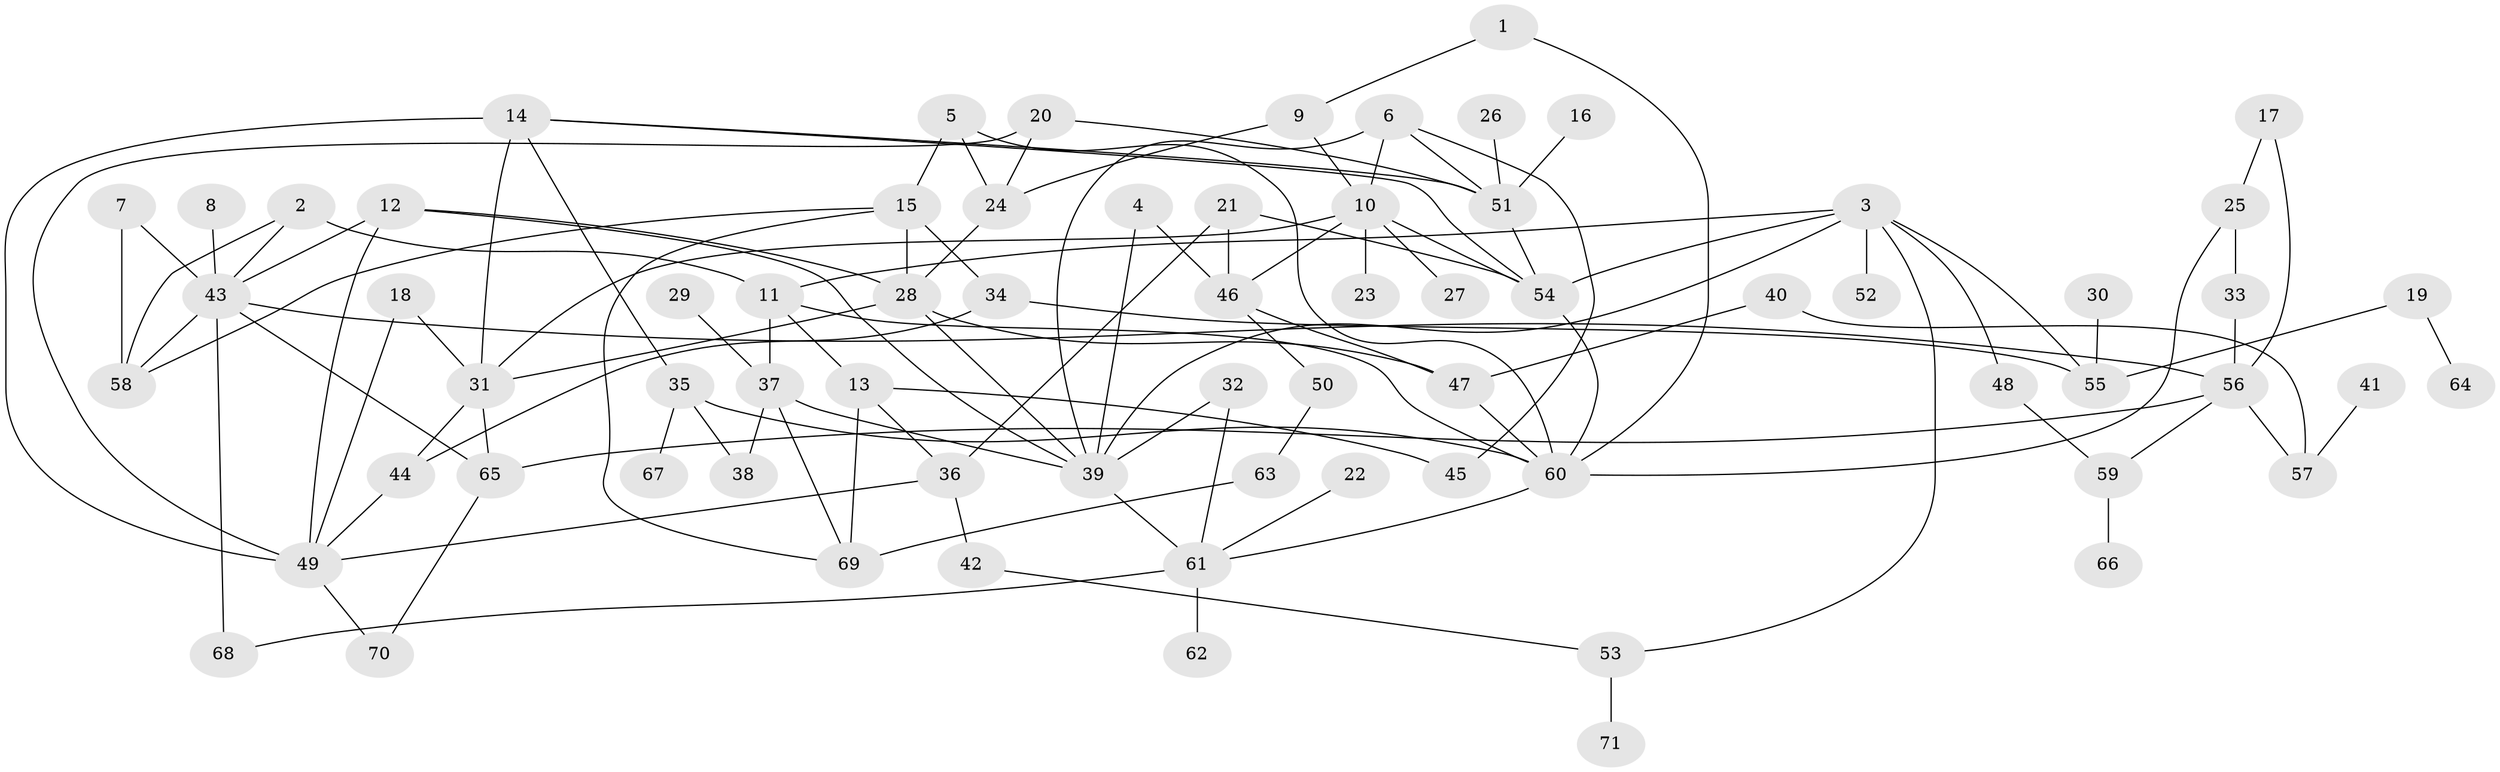 // original degree distribution, {4: 0.14084507042253522, 5: 0.04225352112676056, 9: 0.007042253521126761, 7: 0.02112676056338028, 6: 0.02112676056338028, 2: 0.2887323943661972, 3: 0.24647887323943662, 1: 0.2323943661971831}
// Generated by graph-tools (version 1.1) at 2025/25/03/09/25 03:25:28]
// undirected, 71 vertices, 116 edges
graph export_dot {
graph [start="1"]
  node [color=gray90,style=filled];
  1;
  2;
  3;
  4;
  5;
  6;
  7;
  8;
  9;
  10;
  11;
  12;
  13;
  14;
  15;
  16;
  17;
  18;
  19;
  20;
  21;
  22;
  23;
  24;
  25;
  26;
  27;
  28;
  29;
  30;
  31;
  32;
  33;
  34;
  35;
  36;
  37;
  38;
  39;
  40;
  41;
  42;
  43;
  44;
  45;
  46;
  47;
  48;
  49;
  50;
  51;
  52;
  53;
  54;
  55;
  56;
  57;
  58;
  59;
  60;
  61;
  62;
  63;
  64;
  65;
  66;
  67;
  68;
  69;
  70;
  71;
  1 -- 9 [weight=1.0];
  1 -- 60 [weight=1.0];
  2 -- 11 [weight=1.0];
  2 -- 43 [weight=1.0];
  2 -- 58 [weight=1.0];
  3 -- 11 [weight=1.0];
  3 -- 39 [weight=1.0];
  3 -- 48 [weight=1.0];
  3 -- 52 [weight=1.0];
  3 -- 53 [weight=1.0];
  3 -- 54 [weight=1.0];
  3 -- 55 [weight=1.0];
  4 -- 39 [weight=1.0];
  4 -- 46 [weight=1.0];
  5 -- 15 [weight=1.0];
  5 -- 24 [weight=1.0];
  5 -- 60 [weight=1.0];
  6 -- 10 [weight=2.0];
  6 -- 39 [weight=1.0];
  6 -- 45 [weight=1.0];
  6 -- 51 [weight=1.0];
  7 -- 43 [weight=1.0];
  7 -- 58 [weight=1.0];
  8 -- 43 [weight=1.0];
  9 -- 10 [weight=1.0];
  9 -- 24 [weight=1.0];
  10 -- 23 [weight=1.0];
  10 -- 27 [weight=1.0];
  10 -- 31 [weight=1.0];
  10 -- 46 [weight=1.0];
  10 -- 54 [weight=1.0];
  11 -- 13 [weight=1.0];
  11 -- 37 [weight=1.0];
  11 -- 60 [weight=1.0];
  12 -- 28 [weight=1.0];
  12 -- 39 [weight=1.0];
  12 -- 43 [weight=1.0];
  12 -- 49 [weight=2.0];
  13 -- 36 [weight=1.0];
  13 -- 45 [weight=1.0];
  13 -- 69 [weight=1.0];
  14 -- 31 [weight=1.0];
  14 -- 35 [weight=1.0];
  14 -- 49 [weight=1.0];
  14 -- 51 [weight=1.0];
  14 -- 54 [weight=1.0];
  15 -- 28 [weight=1.0];
  15 -- 34 [weight=1.0];
  15 -- 58 [weight=1.0];
  15 -- 69 [weight=1.0];
  16 -- 51 [weight=1.0];
  17 -- 25 [weight=1.0];
  17 -- 56 [weight=1.0];
  18 -- 31 [weight=1.0];
  18 -- 49 [weight=1.0];
  19 -- 55 [weight=1.0];
  19 -- 64 [weight=1.0];
  20 -- 24 [weight=1.0];
  20 -- 49 [weight=1.0];
  20 -- 51 [weight=1.0];
  21 -- 36 [weight=1.0];
  21 -- 46 [weight=1.0];
  21 -- 54 [weight=1.0];
  22 -- 61 [weight=1.0];
  24 -- 28 [weight=1.0];
  25 -- 33 [weight=1.0];
  25 -- 60 [weight=1.0];
  26 -- 51 [weight=1.0];
  28 -- 31 [weight=1.0];
  28 -- 39 [weight=1.0];
  28 -- 47 [weight=1.0];
  29 -- 37 [weight=1.0];
  30 -- 55 [weight=1.0];
  31 -- 44 [weight=1.0];
  31 -- 65 [weight=1.0];
  32 -- 39 [weight=1.0];
  32 -- 61 [weight=1.0];
  33 -- 56 [weight=1.0];
  34 -- 44 [weight=1.0];
  34 -- 55 [weight=1.0];
  35 -- 38 [weight=1.0];
  35 -- 60 [weight=1.0];
  35 -- 67 [weight=1.0];
  36 -- 42 [weight=1.0];
  36 -- 49 [weight=1.0];
  37 -- 38 [weight=1.0];
  37 -- 39 [weight=1.0];
  37 -- 69 [weight=1.0];
  39 -- 61 [weight=1.0];
  40 -- 47 [weight=1.0];
  40 -- 57 [weight=1.0];
  41 -- 57 [weight=1.0];
  42 -- 53 [weight=1.0];
  43 -- 56 [weight=1.0];
  43 -- 58 [weight=1.0];
  43 -- 65 [weight=1.0];
  43 -- 68 [weight=1.0];
  44 -- 49 [weight=1.0];
  46 -- 47 [weight=1.0];
  46 -- 50 [weight=1.0];
  47 -- 60 [weight=1.0];
  48 -- 59 [weight=1.0];
  49 -- 70 [weight=1.0];
  50 -- 63 [weight=1.0];
  51 -- 54 [weight=1.0];
  53 -- 71 [weight=1.0];
  54 -- 60 [weight=1.0];
  56 -- 57 [weight=1.0];
  56 -- 59 [weight=1.0];
  56 -- 65 [weight=1.0];
  59 -- 66 [weight=1.0];
  60 -- 61 [weight=1.0];
  61 -- 62 [weight=1.0];
  61 -- 68 [weight=1.0];
  63 -- 69 [weight=1.0];
  65 -- 70 [weight=1.0];
}
